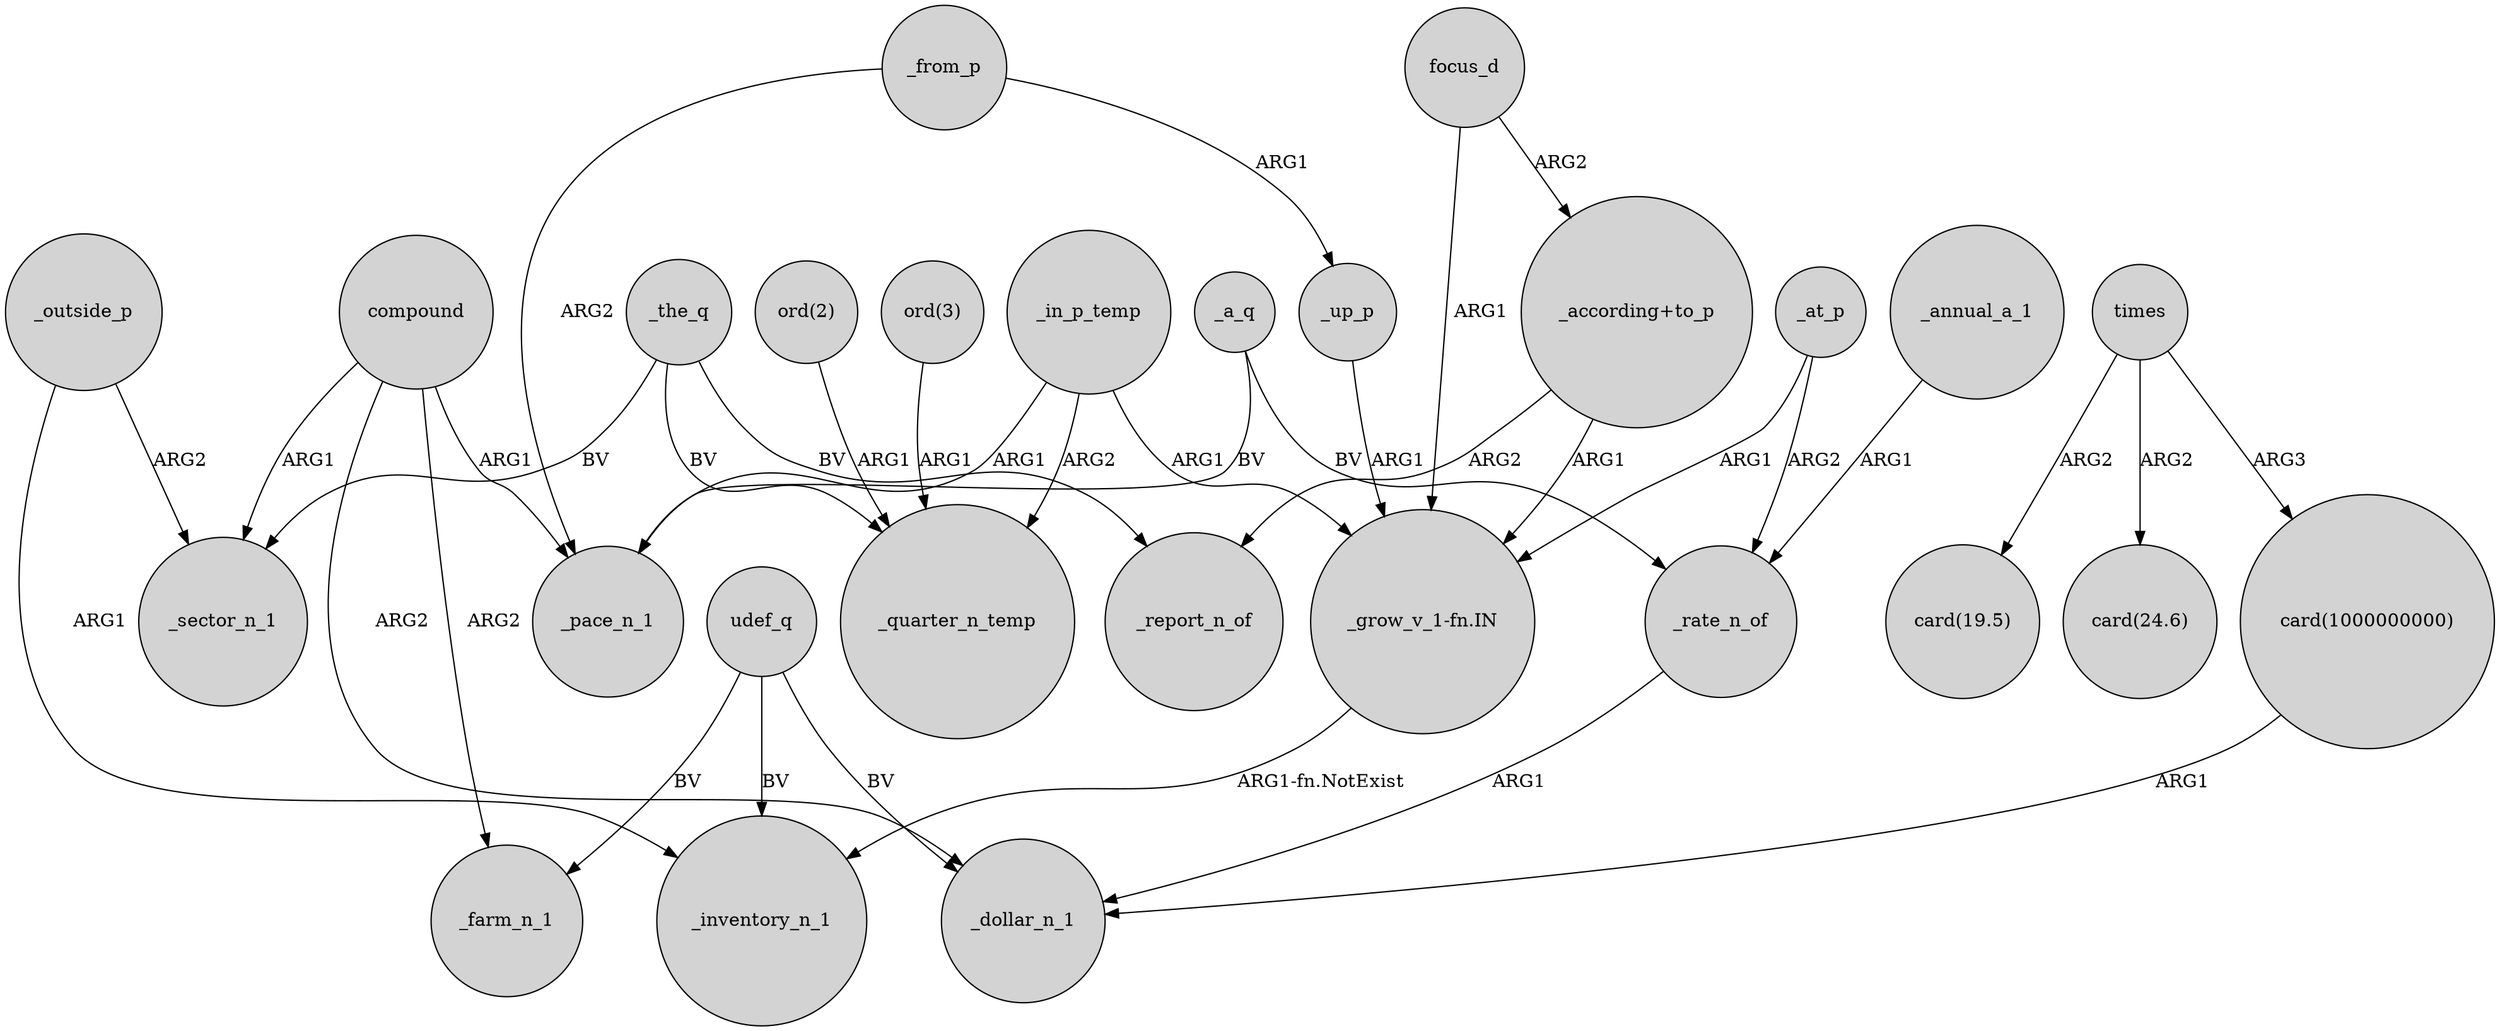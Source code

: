 digraph {
	node [shape=circle style=filled]
	_a_q -> _pace_n_1 [label=BV]
	_at_p -> _rate_n_of [label=ARG2]
	compound -> _sector_n_1 [label=ARG1]
	times -> "card(19.5)" [label=ARG2]
	"_grow_v_1-fn.IN" -> _inventory_n_1 [label="ARG1-fn.NotExist"]
	_the_q -> _quarter_n_temp [label=BV]
	"ord(2)" -> _quarter_n_temp [label=ARG1]
	_from_p -> _up_p [label=ARG1]
	_in_p_temp -> "_grow_v_1-fn.IN" [label=ARG1]
	_a_q -> _rate_n_of [label=BV]
	_from_p -> _pace_n_1 [label=ARG2]
	_outside_p -> _sector_n_1 [label=ARG2]
	_rate_n_of -> _dollar_n_1 [label=ARG1]
	_in_p_temp -> _quarter_n_temp [label=ARG2]
	times -> "card(1000000000)" [label=ARG3]
	_at_p -> "_grow_v_1-fn.IN" [label=ARG1]
	compound -> _pace_n_1 [label=ARG1]
	focus_d -> "_grow_v_1-fn.IN" [label=ARG1]
	times -> "card(24.6)" [label=ARG2]
	"ord(3)" -> _quarter_n_temp [label=ARG1]
	"_according+to_p" -> "_grow_v_1-fn.IN" [label=ARG1]
	_outside_p -> _inventory_n_1 [label=ARG1]
	_the_q -> _report_n_of [label=BV]
	focus_d -> "_according+to_p" [label=ARG2]
	udef_q -> _inventory_n_1 [label=BV]
	"_according+to_p" -> _report_n_of [label=ARG2]
	compound -> _farm_n_1 [label=ARG2]
	_annual_a_1 -> _rate_n_of [label=ARG1]
	_in_p_temp -> _pace_n_1 [label=ARG1]
	_up_p -> "_grow_v_1-fn.IN" [label=ARG1]
	udef_q -> _farm_n_1 [label=BV]
	"card(1000000000)" -> _dollar_n_1 [label=ARG1]
	compound -> _dollar_n_1 [label=ARG2]
	udef_q -> _dollar_n_1 [label=BV]
	_the_q -> _sector_n_1 [label=BV]
}
